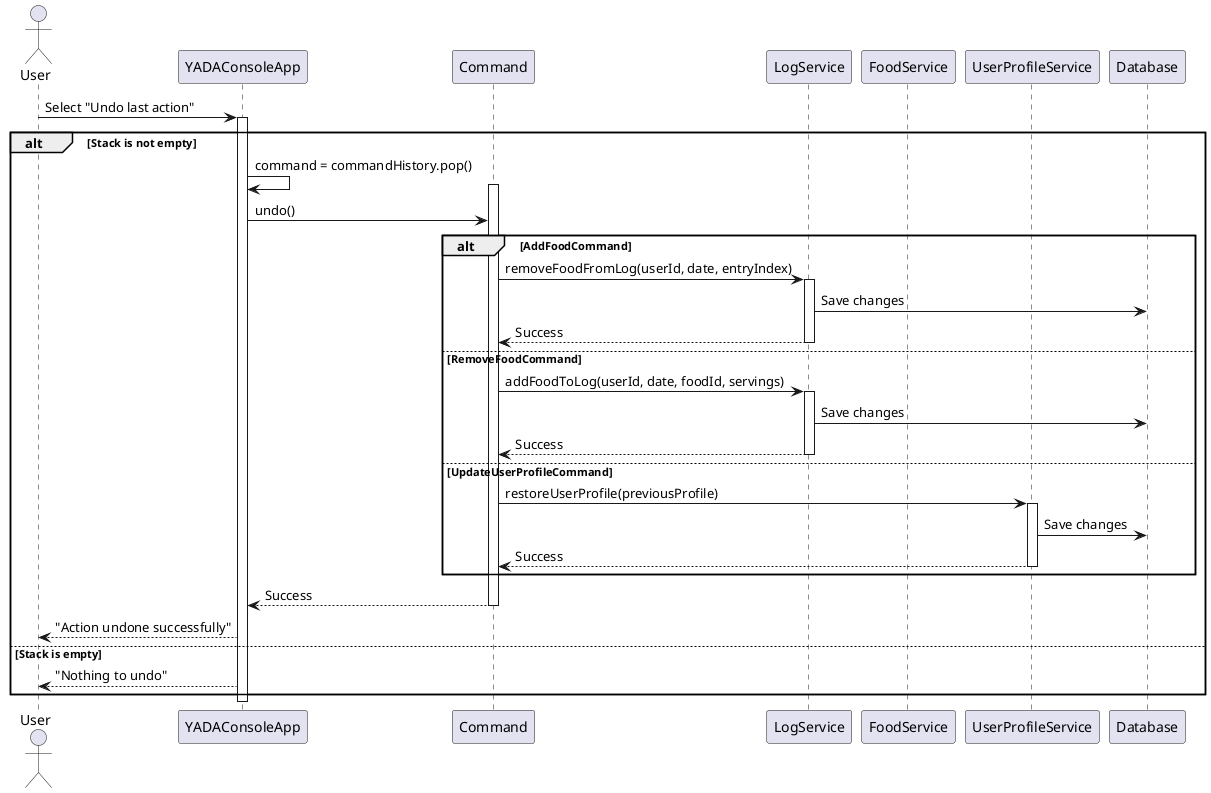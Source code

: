 @startuml Undoing_a_Command

actor User
participant "YADAConsoleApp" as App
participant "Command" as Cmd
participant "LogService" as LogSvc
participant "FoodService" as FoodSvc
participant "UserProfileService" as UserSvc
participant "Database" as DB

User -> App: Select "Undo last action"
activate App

alt Stack is not empty
    App -> App: command = commandHistory.pop()
    activate Cmd
    App -> Cmd: undo()
    
    alt AddFoodCommand
        Cmd -> LogSvc: removeFoodFromLog(userId, date, entryIndex)
        activate LogSvc
        LogSvc -> DB: Save changes
        LogSvc --> Cmd: Success
        deactivate LogSvc
    else RemoveFoodCommand
        Cmd -> LogSvc: addFoodToLog(userId, date, foodId, servings)
        activate LogSvc
        LogSvc -> DB: Save changes
        LogSvc --> Cmd: Success
        deactivate LogSvc
    else UpdateUserProfileCommand
        Cmd -> UserSvc: restoreUserProfile(previousProfile)
        activate UserSvc
        UserSvc -> DB: Save changes
        UserSvc --> Cmd: Success
        deactivate UserSvc
    end
    
    Cmd --> App: Success
    deactivate Cmd
    App --> User: "Action undone successfully"
else Stack is empty
    App --> User: "Nothing to undo"
end

deactivate App

@enduml